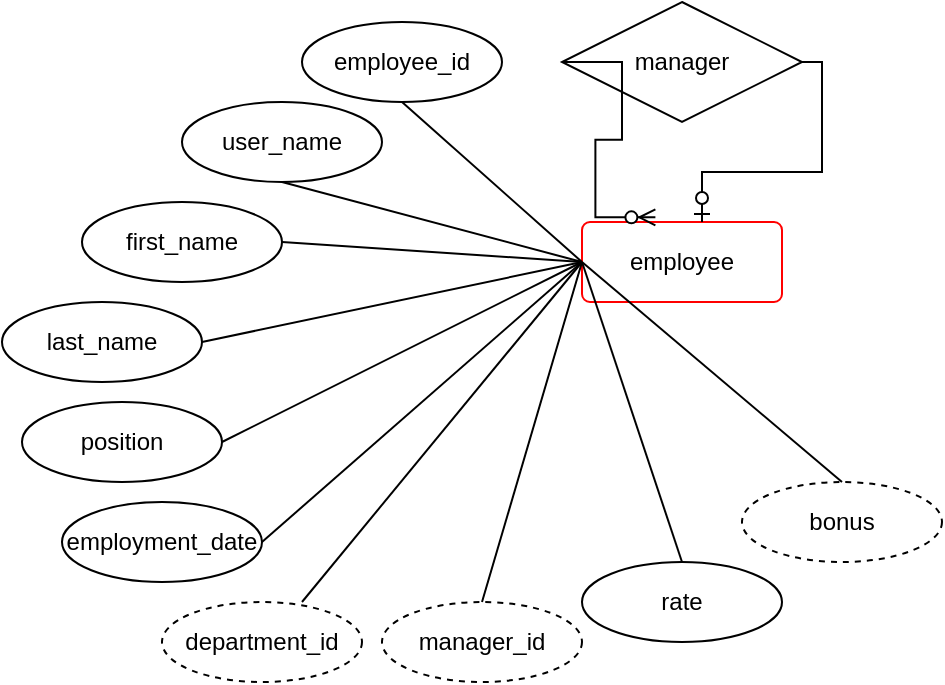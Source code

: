 <mxfile version="24.7.17">
  <diagram name="Сторінка-1" id="tP-On758_bt56VGbhjmk">
    <mxGraphModel dx="795" dy="539" grid="1" gridSize="10" guides="1" tooltips="1" connect="1" arrows="1" fold="1" page="1" pageScale="1" pageWidth="827" pageHeight="1169" math="0" shadow="0">
      <root>
        <mxCell id="0" />
        <mxCell id="1" parent="0" />
        <mxCell id="ZgE8l5im8ffCv-jQmQZJ-2" value="employee" style="rounded=1;arcSize=10;whiteSpace=wrap;html=1;align=center;strokeColor=#FF0000;" parent="1" vertex="1">
          <mxGeometry x="300" y="170" width="100" height="40" as="geometry" />
        </mxCell>
        <mxCell id="ZgE8l5im8ffCv-jQmQZJ-3" value="employee_id" style="ellipse;whiteSpace=wrap;html=1;align=center;" parent="1" vertex="1">
          <mxGeometry x="160" y="70" width="100" height="40" as="geometry" />
        </mxCell>
        <mxCell id="VFoAn0-aEf-evrVJlCT4-1" value="user_name" style="ellipse;whiteSpace=wrap;html=1;align=center;" vertex="1" parent="1">
          <mxGeometry x="100" y="110" width="100" height="40" as="geometry" />
        </mxCell>
        <mxCell id="VFoAn0-aEf-evrVJlCT4-2" value="first_name" style="ellipse;whiteSpace=wrap;html=1;align=center;" vertex="1" parent="1">
          <mxGeometry x="50" y="160" width="100" height="40" as="geometry" />
        </mxCell>
        <mxCell id="VFoAn0-aEf-evrVJlCT4-3" value="last_name" style="ellipse;whiteSpace=wrap;html=1;align=center;" vertex="1" parent="1">
          <mxGeometry x="10" y="210" width="100" height="40" as="geometry" />
        </mxCell>
        <mxCell id="VFoAn0-aEf-evrVJlCT4-4" value="position" style="ellipse;whiteSpace=wrap;html=1;align=center;" vertex="1" parent="1">
          <mxGeometry x="20" y="260" width="100" height="40" as="geometry" />
        </mxCell>
        <mxCell id="VFoAn0-aEf-evrVJlCT4-5" value="employment_date" style="ellipse;whiteSpace=wrap;html=1;align=center;" vertex="1" parent="1">
          <mxGeometry x="40" y="310" width="100" height="40" as="geometry" />
        </mxCell>
        <mxCell id="VFoAn0-aEf-evrVJlCT4-6" value="department_id" style="ellipse;whiteSpace=wrap;html=1;align=center;dashed=1;" vertex="1" parent="1">
          <mxGeometry x="90" y="360" width="100" height="40" as="geometry" />
        </mxCell>
        <mxCell id="VFoAn0-aEf-evrVJlCT4-7" value="manager_id" style="ellipse;whiteSpace=wrap;html=1;align=center;dashed=1;" vertex="1" parent="1">
          <mxGeometry x="200" y="360" width="100" height="40" as="geometry" />
        </mxCell>
        <mxCell id="VFoAn0-aEf-evrVJlCT4-8" value="rate" style="ellipse;whiteSpace=wrap;html=1;align=center;" vertex="1" parent="1">
          <mxGeometry x="300" y="340" width="100" height="40" as="geometry" />
        </mxCell>
        <mxCell id="VFoAn0-aEf-evrVJlCT4-9" value="bonus" style="ellipse;whiteSpace=wrap;html=1;align=center;dashed=1;" vertex="1" parent="1">
          <mxGeometry x="380" y="300" width="100" height="40" as="geometry" />
        </mxCell>
        <mxCell id="VFoAn0-aEf-evrVJlCT4-10" value="" style="endArrow=none;html=1;rounded=0;exitX=0.5;exitY=1;exitDx=0;exitDy=0;entryX=0;entryY=0.5;entryDx=0;entryDy=0;" edge="1" parent="1" source="ZgE8l5im8ffCv-jQmQZJ-3" target="ZgE8l5im8ffCv-jQmQZJ-2">
          <mxGeometry relative="1" as="geometry">
            <mxPoint x="240" y="110" as="sourcePoint" />
            <mxPoint x="400" y="110" as="targetPoint" />
          </mxGeometry>
        </mxCell>
        <mxCell id="VFoAn0-aEf-evrVJlCT4-11" value="" style="endArrow=none;html=1;rounded=0;entryX=0;entryY=0.5;entryDx=0;entryDy=0;exitX=1;exitY=0.5;exitDx=0;exitDy=0;" edge="1" parent="1" source="VFoAn0-aEf-evrVJlCT4-3" target="ZgE8l5im8ffCv-jQmQZJ-2">
          <mxGeometry relative="1" as="geometry">
            <mxPoint x="150" y="280" as="sourcePoint" />
            <mxPoint x="310" y="280" as="targetPoint" />
          </mxGeometry>
        </mxCell>
        <mxCell id="VFoAn0-aEf-evrVJlCT4-12" value="" style="endArrow=none;html=1;rounded=0;entryX=0;entryY=0.5;entryDx=0;entryDy=0;exitX=1;exitY=0.5;exitDx=0;exitDy=0;" edge="1" parent="1" source="VFoAn0-aEf-evrVJlCT4-2" target="ZgE8l5im8ffCv-jQmQZJ-2">
          <mxGeometry relative="1" as="geometry">
            <mxPoint x="200" y="270" as="sourcePoint" />
            <mxPoint x="360" y="270" as="targetPoint" />
          </mxGeometry>
        </mxCell>
        <mxCell id="VFoAn0-aEf-evrVJlCT4-13" value="" style="endArrow=none;html=1;rounded=0;exitX=0;exitY=0.5;exitDx=0;exitDy=0;entryX=0.5;entryY=1;entryDx=0;entryDy=0;" edge="1" parent="1" source="ZgE8l5im8ffCv-jQmQZJ-2" target="VFoAn0-aEf-evrVJlCT4-1">
          <mxGeometry relative="1" as="geometry">
            <mxPoint x="270" y="260" as="sourcePoint" />
            <mxPoint x="430" y="260" as="targetPoint" />
          </mxGeometry>
        </mxCell>
        <mxCell id="VFoAn0-aEf-evrVJlCT4-14" value="" style="endArrow=none;html=1;rounded=0;exitX=1;exitY=0.5;exitDx=0;exitDy=0;" edge="1" parent="1" source="VFoAn0-aEf-evrVJlCT4-4">
          <mxGeometry relative="1" as="geometry">
            <mxPoint x="120" y="240" as="sourcePoint" />
            <mxPoint x="300" y="190" as="targetPoint" />
          </mxGeometry>
        </mxCell>
        <mxCell id="VFoAn0-aEf-evrVJlCT4-15" value="" style="endArrow=none;html=1;rounded=0;entryX=0;entryY=0.5;entryDx=0;entryDy=0;exitX=1;exitY=0.5;exitDx=0;exitDy=0;" edge="1" parent="1" source="VFoAn0-aEf-evrVJlCT4-5" target="ZgE8l5im8ffCv-jQmQZJ-2">
          <mxGeometry relative="1" as="geometry">
            <mxPoint x="130" y="250" as="sourcePoint" />
            <mxPoint x="270" y="240" as="targetPoint" />
          </mxGeometry>
        </mxCell>
        <mxCell id="VFoAn0-aEf-evrVJlCT4-16" value="" style="endArrow=none;html=1;rounded=0;exitX=0.7;exitY=0;exitDx=0;exitDy=0;exitPerimeter=0;" edge="1" parent="1" source="VFoAn0-aEf-evrVJlCT4-6">
          <mxGeometry relative="1" as="geometry">
            <mxPoint x="140" y="260" as="sourcePoint" />
            <mxPoint x="300" y="190" as="targetPoint" />
          </mxGeometry>
        </mxCell>
        <mxCell id="VFoAn0-aEf-evrVJlCT4-17" value="" style="endArrow=none;html=1;rounded=0;entryX=0;entryY=0.5;entryDx=0;entryDy=0;exitX=0.5;exitY=0;exitDx=0;exitDy=0;" edge="1" parent="1" source="VFoAn0-aEf-evrVJlCT4-8" target="ZgE8l5im8ffCv-jQmQZJ-2">
          <mxGeometry relative="1" as="geometry">
            <mxPoint x="150" y="270" as="sourcePoint" />
            <mxPoint x="290" y="260" as="targetPoint" />
          </mxGeometry>
        </mxCell>
        <mxCell id="VFoAn0-aEf-evrVJlCT4-18" value="" style="endArrow=none;html=1;rounded=0;entryX=0;entryY=0.5;entryDx=0;entryDy=0;exitX=0.5;exitY=0;exitDx=0;exitDy=0;" edge="1" parent="1" source="VFoAn0-aEf-evrVJlCT4-9" target="ZgE8l5im8ffCv-jQmQZJ-2">
          <mxGeometry relative="1" as="geometry">
            <mxPoint x="160" y="280" as="sourcePoint" />
            <mxPoint x="300" y="270" as="targetPoint" />
          </mxGeometry>
        </mxCell>
        <mxCell id="VFoAn0-aEf-evrVJlCT4-19" value="" style="endArrow=none;html=1;rounded=0;entryX=0;entryY=0.5;entryDx=0;entryDy=0;exitX=0.5;exitY=0;exitDx=0;exitDy=0;" edge="1" parent="1" source="VFoAn0-aEf-evrVJlCT4-7" target="ZgE8l5im8ffCv-jQmQZJ-2">
          <mxGeometry relative="1" as="geometry">
            <mxPoint x="170" y="290" as="sourcePoint" />
            <mxPoint x="310" y="280" as="targetPoint" />
          </mxGeometry>
        </mxCell>
        <mxCell id="VFoAn0-aEf-evrVJlCT4-20" value="manager" style="shape=rhombus;perimeter=rhombusPerimeter;whiteSpace=wrap;html=1;align=center;" vertex="1" parent="1">
          <mxGeometry x="290" y="60" width="120" height="60" as="geometry" />
        </mxCell>
        <mxCell id="VFoAn0-aEf-evrVJlCT4-21" value="" style="edgeStyle=orthogonalEdgeStyle;fontSize=12;html=1;endArrow=ERzeroToOne;endFill=1;rounded=0;exitX=1;exitY=0.5;exitDx=0;exitDy=0;entryX=0.6;entryY=0;entryDx=0;entryDy=0;entryPerimeter=0;" edge="1" parent="1" source="VFoAn0-aEf-evrVJlCT4-20" target="ZgE8l5im8ffCv-jQmQZJ-2">
          <mxGeometry width="100" height="100" relative="1" as="geometry">
            <mxPoint x="420" y="220" as="sourcePoint" />
            <mxPoint x="520" y="120" as="targetPoint" />
          </mxGeometry>
        </mxCell>
        <mxCell id="VFoAn0-aEf-evrVJlCT4-22" value="" style="edgeStyle=entityRelationEdgeStyle;fontSize=12;html=1;endArrow=ERzeroToMany;endFill=1;rounded=0;exitX=0;exitY=0.5;exitDx=0;exitDy=0;entryX=0.367;entryY=-0.058;entryDx=0;entryDy=0;entryPerimeter=0;" edge="1" parent="1" source="VFoAn0-aEf-evrVJlCT4-20" target="ZgE8l5im8ffCv-jQmQZJ-2">
          <mxGeometry width="100" height="100" relative="1" as="geometry">
            <mxPoint x="250" y="260" as="sourcePoint" />
            <mxPoint x="350" y="160" as="targetPoint" />
          </mxGeometry>
        </mxCell>
      </root>
    </mxGraphModel>
  </diagram>
</mxfile>
